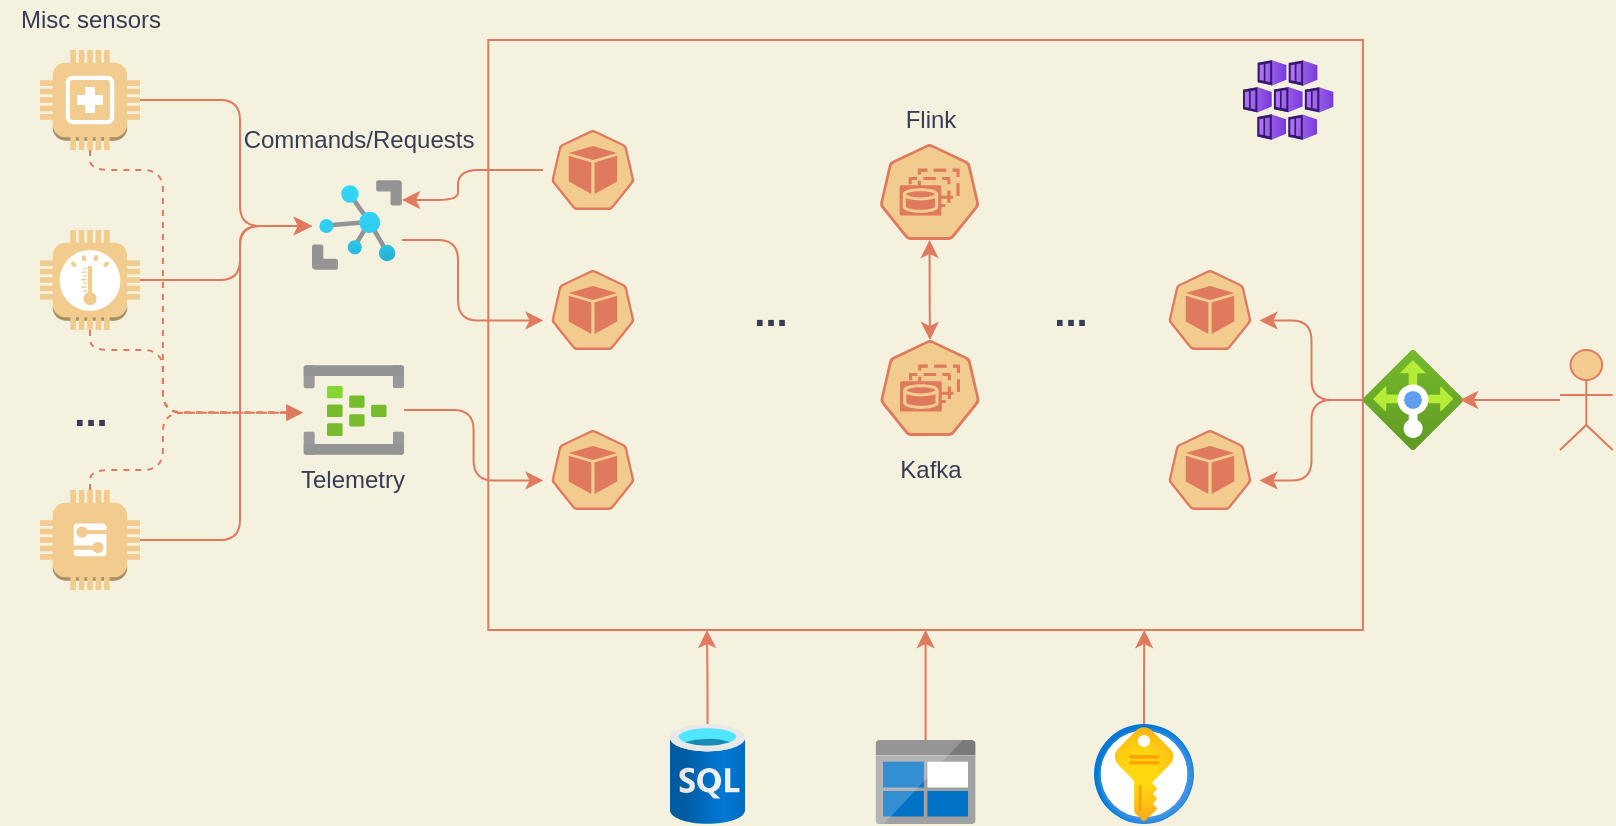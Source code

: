 <mxfile>
    <diagram id="GQHPalE3SESIs5M903p7" name="IoT-1">
        <mxGraphModel dx="1034" dy="614" grid="1" gridSize="10" guides="1" tooltips="1" connect="1" arrows="1" fold="1" page="1" pageScale="1" pageWidth="850" pageHeight="1100" background="#F4F1DE" math="0" shadow="0">
            <root>
                <mxCell id="0"/>
                <mxCell id="1" parent="0"/>
                <mxCell id="25" value="" style="group;fontColor=#393C56;" parent="1" vertex="1" connectable="0">
                    <mxGeometry x="274.14" y="120" width="437.33" height="295" as="geometry"/>
                </mxCell>
                <mxCell id="24" value="" style="whiteSpace=wrap;html=1;fillColor=none;strokeColor=#E07A5F;fontColor=#393C56;" parent="25" vertex="1">
                    <mxGeometry width="437.33" height="295" as="geometry"/>
                </mxCell>
                <mxCell id="23" value="" style="aspect=fixed;html=1;points=[];align=center;image;fontSize=12;image=img/lib/azure2/containers/Kubernetes_Services.svg;fillColor=#F2CC8F;strokeColor=#E07A5F;fontColor=#393C56;labelBackgroundColor=#F4F1DE;" parent="25" vertex="1">
                    <mxGeometry x="377.33" y="10" width="45.33" height="40" as="geometry"/>
                </mxCell>
                <mxCell id="26" value="" style="html=1;dashed=0;whitespace=wrap;points=[[0.005,0.63,0],[0.1,0.2,0],[0.9,0.2,0],[0.5,0,0],[0.995,0.63,0],[0.72,0.99,0],[0.5,1,0],[0.28,0.99,0]];shape=mxgraph.kubernetes.icon;prIcon=pod;fillColor=#F2CC8F;strokeColor=#E07A5F;fontColor=#393C56;" parent="25" vertex="1">
                    <mxGeometry x="27.33" y="45" width="50" height="40" as="geometry"/>
                </mxCell>
                <mxCell id="27" value="" style="html=1;dashed=0;whitespace=wrap;points=[[0.005,0.63,0],[0.1,0.2,0],[0.9,0.2,0],[0.5,0,0],[0.995,0.63,0],[0.72,0.99,0],[0.5,1,0],[0.28,0.99,0]];shape=mxgraph.kubernetes.icon;prIcon=pod;fillColor=#F2CC8F;strokeColor=#E07A5F;fontColor=#393C56;" parent="25" vertex="1">
                    <mxGeometry x="27.33" y="115" width="50" height="40" as="geometry"/>
                </mxCell>
                <mxCell id="28" value="" style="html=1;dashed=0;whitespace=wrap;points=[[0.005,0.63,0],[0.1,0.2,0],[0.9,0.2,0],[0.5,0,0],[0.995,0.63,0],[0.72,0.99,0],[0.5,1,0],[0.28,0.99,0]];shape=mxgraph.kubernetes.icon;prIcon=pod;fillColor=#F2CC8F;strokeColor=#E07A5F;fontColor=#393C56;" parent="25" vertex="1">
                    <mxGeometry x="27.33" y="195" width="50" height="40" as="geometry"/>
                </mxCell>
                <mxCell id="42" value="" style="html=1;dashed=0;whitespace=wrap;points=[[0.005,0.63,0],[0.1,0.2,0],[0.9,0.2,0],[0.5,0,0],[0.995,0.63,0],[0.72,0.99,0],[0.5,1,0],[0.28,0.99,0]];shape=mxgraph.kubernetes.icon;prIcon=pod;fillColor=#F2CC8F;strokeColor=#E07A5F;fontColor=#393C56;" parent="25" vertex="1">
                    <mxGeometry x="335.86" y="115" width="50" height="40" as="geometry"/>
                </mxCell>
                <mxCell id="45" value="" style="html=1;dashed=0;whitespace=wrap;points=[[0.005,0.63,0],[0.1,0.2,0],[0.9,0.2,0],[0.5,0,0],[0.995,0.63,0],[0.72,0.99,0],[0.5,1,0],[0.28,0.99,0]];shape=mxgraph.kubernetes.icon;prIcon=pod;fillColor=#F2CC8F;strokeColor=#E07A5F;fontColor=#393C56;" parent="25" vertex="1">
                    <mxGeometry x="335.86" y="195" width="50" height="40" as="geometry"/>
                </mxCell>
                <mxCell id="58" value="" style="group;fontColor=#393C56;" parent="25" vertex="1" connectable="0">
                    <mxGeometry x="195.86" y="150" width="50" height="75" as="geometry"/>
                </mxCell>
                <mxCell id="49" value="" style="html=1;dashed=0;whitespace=wrap;fillColor=#F2CC8F;strokeColor=#E07A5F;points=[[0.005,0.63,0],[0.1,0.2,0],[0.9,0.2,0],[0.5,0,0],[0.995,0.63,0],[0.72,0.99,0],[0.5,1,0],[0.28,0.99,0]];shape=mxgraph.kubernetes.icon;prIcon=sts;rounded=0;sketch=0;fontColor=#393C56;" parent="58" vertex="1">
                    <mxGeometry width="50" height="48" as="geometry"/>
                </mxCell>
                <mxCell id="53" value="Kafka" style="text;html=1;align=center;verticalAlign=middle;resizable=0;points=[];autosize=1;strokeColor=none;fontColor=#393C56;" parent="58" vertex="1">
                    <mxGeometry y="55" width="50" height="20" as="geometry"/>
                </mxCell>
                <mxCell id="57" value="" style="group;fontColor=#393C56;" parent="25" vertex="1" connectable="0">
                    <mxGeometry x="195.66" y="30" width="50" height="70" as="geometry"/>
                </mxCell>
                <mxCell id="55" value="" style="html=1;dashed=0;whitespace=wrap;fillColor=#F2CC8F;strokeColor=#E07A5F;points=[[0.005,0.63,0],[0.1,0.2,0],[0.9,0.2,0],[0.5,0,0],[0.995,0.63,0],[0.72,0.99,0],[0.5,1,0],[0.28,0.99,0]];shape=mxgraph.kubernetes.icon;prIcon=sts;rounded=0;sketch=0;fontColor=#393C56;" parent="57" vertex="1">
                    <mxGeometry y="22" width="50" height="48" as="geometry"/>
                </mxCell>
                <mxCell id="56" value="Flink" style="text;html=1;align=center;verticalAlign=middle;resizable=0;points=[];autosize=1;strokeColor=none;fontColor=#393C56;" parent="57" vertex="1">
                    <mxGeometry x="5" width="40" height="20" as="geometry"/>
                </mxCell>
                <mxCell id="59" style="edgeStyle=orthogonalEdgeStyle;curved=0;rounded=1;sketch=0;orthogonalLoop=1;jettySize=auto;html=1;entryX=0.5;entryY=0;entryDx=0;entryDy=0;entryPerimeter=0;fontColor=#393C56;strokeColor=#E07A5F;fillColor=#F2CC8F;startArrow=classic;startFill=1;labelBackgroundColor=#F4F1DE;" parent="25" source="55" target="49" edge="1">
                    <mxGeometry relative="1" as="geometry"/>
                </mxCell>
                <mxCell id="63" value="&lt;b&gt;&lt;font style=&quot;font-size: 20px&quot;&gt;...&lt;/font&gt;&lt;/b&gt;" style="text;html=1;align=center;verticalAlign=middle;resizable=0;points=[];autosize=1;strokeColor=none;fontColor=#393C56;" parent="25" vertex="1">
                    <mxGeometry x="275.86" y="125" width="30" height="20" as="geometry"/>
                </mxCell>
                <mxCell id="5" value="&lt;b&gt;&lt;font style=&quot;font-size: 20px&quot;&gt;...&lt;/font&gt;&lt;/b&gt;" style="text;html=1;align=center;verticalAlign=middle;resizable=0;points=[];autosize=1;strokeColor=none;fontColor=#393C56;" parent="1" vertex="1">
                    <mxGeometry x="60.0" y="295" width="30" height="20" as="geometry"/>
                </mxCell>
                <mxCell id="21" style="edgeStyle=orthogonalEdgeStyle;orthogonalLoop=1;jettySize=auto;html=1;entryX=-0.018;entryY=0.525;entryDx=0;entryDy=0;entryPerimeter=0;dashed=1;endArrow=none;endFill=0;strokeColor=#E07A5F;fontColor=#393C56;labelBackgroundColor=#F4F1DE;" parent="1" source="7" target="12" edge="1">
                    <mxGeometry relative="1" as="geometry">
                        <Array as="points">
                            <mxPoint x="75.47" y="275"/>
                            <mxPoint x="111.47" y="275"/>
                            <mxPoint x="111.47" y="307"/>
                        </Array>
                    </mxGeometry>
                </mxCell>
                <mxCell id="69" style="edgeStyle=orthogonalEdgeStyle;curved=0;rounded=1;sketch=0;orthogonalLoop=1;jettySize=auto;html=1;fontColor=#393C56;startArrow=none;startFill=0;strokeColor=#E07A5F;fillColor=#F2CC8F;labelBackgroundColor=#F4F1DE;" parent="1" source="7" target="10" edge="1">
                    <mxGeometry relative="1" as="geometry">
                        <Array as="points">
                            <mxPoint x="150" y="240"/>
                            <mxPoint x="150" y="213"/>
                        </Array>
                    </mxGeometry>
                </mxCell>
                <mxCell id="7" value="" style="outlineConnect=0;dashed=0;verticalLabelPosition=bottom;verticalAlign=top;align=center;html=1;shape=mxgraph.aws3.thermostat;fillColor=#F2CC8F;strokeColor=#E07A5F;fontColor=#393C56;" parent="1" vertex="1">
                    <mxGeometry x="50.0" y="215" width="50" height="50" as="geometry"/>
                </mxCell>
                <mxCell id="20" style="edgeStyle=orthogonalEdgeStyle;orthogonalLoop=1;jettySize=auto;html=1;entryX=-0.005;entryY=0.531;entryDx=0;entryDy=0;entryPerimeter=0;endArrow=none;endFill=0;dashed=1;strokeColor=#E07A5F;fontColor=#393C56;labelBackgroundColor=#F4F1DE;" parent="1" source="8" target="12" edge="1">
                    <mxGeometry relative="1" as="geometry">
                        <Array as="points">
                            <mxPoint x="75.47" y="185"/>
                            <mxPoint x="111.47" y="185"/>
                            <mxPoint x="111.47" y="307"/>
                        </Array>
                    </mxGeometry>
                </mxCell>
                <mxCell id="68" style="edgeStyle=orthogonalEdgeStyle;curved=0;rounded=1;sketch=0;orthogonalLoop=1;jettySize=auto;html=1;fontColor=#393C56;startArrow=none;startFill=0;strokeColor=#E07A5F;fillColor=#F2CC8F;labelBackgroundColor=#F4F1DE;" parent="1" source="8" target="10" edge="1">
                    <mxGeometry relative="1" as="geometry">
                        <Array as="points">
                            <mxPoint x="150" y="150"/>
                            <mxPoint x="150" y="213"/>
                        </Array>
                    </mxGeometry>
                </mxCell>
                <mxCell id="8" value="" style="outlineConnect=0;dashed=0;verticalLabelPosition=bottom;verticalAlign=top;align=center;html=1;shape=mxgraph.aws3.medical_emergency;fillColor=#F2CC8F;strokeColor=#E07A5F;fontColor=#393C56;" parent="1" vertex="1">
                    <mxGeometry x="50" y="125" width="50" height="50" as="geometry"/>
                </mxCell>
                <mxCell id="22" style="edgeStyle=orthogonalEdgeStyle;orthogonalLoop=1;jettySize=auto;html=1;entryX=-0.001;entryY=0.53;entryDx=0;entryDy=0;entryPerimeter=0;dashed=1;endArrow=block;endFill=1;strokeColor=#E07A5F;fontColor=#393C56;labelBackgroundColor=#F4F1DE;" parent="1" source="9" target="12" edge="1">
                    <mxGeometry relative="1" as="geometry">
                        <Array as="points">
                            <mxPoint x="75.47" y="335"/>
                            <mxPoint x="111.47" y="335"/>
                            <mxPoint x="111.47" y="307"/>
                        </Array>
                    </mxGeometry>
                </mxCell>
                <mxCell id="70" style="edgeStyle=orthogonalEdgeStyle;curved=0;rounded=1;sketch=0;orthogonalLoop=1;jettySize=auto;html=1;fontColor=#393C56;startArrow=none;startFill=0;strokeColor=#E07A5F;fillColor=#F2CC8F;labelBackgroundColor=#F4F1DE;" parent="1" source="9" target="10" edge="1">
                    <mxGeometry relative="1" as="geometry">
                        <Array as="points">
                            <mxPoint x="150" y="370"/>
                            <mxPoint x="150" y="213"/>
                        </Array>
                    </mxGeometry>
                </mxCell>
                <mxCell id="9" value="" style="outlineConnect=0;dashed=0;verticalLabelPosition=bottom;verticalAlign=top;align=center;html=1;shape=mxgraph.aws3.generic;fillColor=#F2CC8F;strokeColor=#E07A5F;fontColor=#393C56;" parent="1" vertex="1">
                    <mxGeometry x="50.0" y="345" width="50" height="50" as="geometry"/>
                </mxCell>
                <mxCell id="65" style="edgeStyle=orthogonalEdgeStyle;curved=0;rounded=1;sketch=0;orthogonalLoop=1;jettySize=auto;html=1;entryX=0.005;entryY=0.63;entryDx=0;entryDy=0;entryPerimeter=0;fontColor=#393C56;startArrow=none;startFill=0;strokeColor=#E07A5F;fillColor=#F2CC8F;labelBackgroundColor=#F4F1DE;" parent="1" source="10" target="27" edge="1">
                    <mxGeometry relative="1" as="geometry">
                        <Array as="points">
                            <mxPoint x="259" y="220"/>
                            <mxPoint x="259" y="260"/>
                        </Array>
                    </mxGeometry>
                </mxCell>
                <mxCell id="10" value="" style="aspect=fixed;html=1;points=[];align=center;image;fontSize=12;image=img/lib/azure2/iot/IoT_Hub.svg;fillColor=#F2CC8F;strokeColor=#E07A5F;fontColor=#393C56;labelBackgroundColor=#F4F1DE;" parent="1" vertex="1">
                    <mxGeometry x="186" y="190" width="45" height="45" as="geometry"/>
                </mxCell>
                <mxCell id="64" style="edgeStyle=orthogonalEdgeStyle;curved=0;rounded=1;sketch=0;orthogonalLoop=1;jettySize=auto;html=1;entryX=0.005;entryY=0.63;entryDx=0;entryDy=0;entryPerimeter=0;fontColor=#393C56;startArrow=none;startFill=0;strokeColor=#E07A5F;fillColor=#F2CC8F;labelBackgroundColor=#F4F1DE;" parent="1" source="12" target="28" edge="1">
                    <mxGeometry relative="1" as="geometry"/>
                </mxCell>
                <mxCell id="12" value="" style="aspect=fixed;html=1;points=[];align=center;image;fontSize=12;image=img/lib/azure2/iot/Event_Hubs.svg;fillColor=#F2CC8F;strokeColor=#E07A5F;fontColor=#393C56;labelBackgroundColor=#F4F1DE;" parent="1" vertex="1">
                    <mxGeometry x="181.75" y="282.5" width="50.25" height="45" as="geometry"/>
                </mxCell>
                <mxCell id="39" style="edgeStyle=orthogonalEdgeStyle;curved=0;rounded=1;sketch=0;orthogonalLoop=1;jettySize=auto;html=1;entryX=0.25;entryY=1;entryDx=0;entryDy=0;fontColor=#393C56;strokeColor=#E07A5F;fillColor=#F2CC8F;labelBackgroundColor=#F4F1DE;" parent="1" source="32" target="24" edge="1">
                    <mxGeometry relative="1" as="geometry"/>
                </mxCell>
                <mxCell id="32" value="" style="aspect=fixed;html=1;points=[];align=center;image;fontSize=12;image=img/lib/azure2/databases/SQL_Database.svg;rounded=0;sketch=0;fontColor=#393C56;strokeColor=#E07A5F;fillColor=#F2CC8F;labelBackgroundColor=#F4F1DE;" parent="1" vertex="1">
                    <mxGeometry x="365" y="462" width="37.5" height="50" as="geometry"/>
                </mxCell>
                <mxCell id="38" style="edgeStyle=orthogonalEdgeStyle;curved=0;rounded=1;sketch=0;orthogonalLoop=1;jettySize=auto;html=1;entryX=0.5;entryY=1;entryDx=0;entryDy=0;fontColor=#393C56;strokeColor=#E07A5F;fillColor=#F2CC8F;labelBackgroundColor=#F4F1DE;" parent="1" source="33" target="24" edge="1">
                    <mxGeometry relative="1" as="geometry"/>
                </mxCell>
                <mxCell id="33" value="" style="aspect=fixed;html=1;points=[];align=center;image;fontSize=12;image=img/lib/mscae/BlobBlock.svg;rounded=0;sketch=0;fontColor=#393C56;strokeColor=#E07A5F;fillColor=#F2CC8F;labelBackgroundColor=#F4F1DE;" parent="1" vertex="1">
                    <mxGeometry x="467.81" y="470" width="50" height="42" as="geometry"/>
                </mxCell>
                <mxCell id="40" style="edgeStyle=orthogonalEdgeStyle;curved=0;rounded=1;sketch=0;orthogonalLoop=1;jettySize=auto;html=1;entryX=0.75;entryY=1;entryDx=0;entryDy=0;fontColor=#393C56;strokeColor=#E07A5F;fillColor=#F2CC8F;labelBackgroundColor=#F4F1DE;" parent="1" source="34" target="24" edge="1">
                    <mxGeometry relative="1" as="geometry"/>
                </mxCell>
                <mxCell id="34" value="" style="aspect=fixed;html=1;points=[];align=center;image;fontSize=12;image=img/lib/azure2/security/Key_Vaults.svg;rounded=0;sketch=0;fontColor=#393C56;strokeColor=#E07A5F;fillColor=#F2CC8F;labelBackgroundColor=#F4F1DE;" parent="1" vertex="1">
                    <mxGeometry x="577" y="462" width="50" height="50" as="geometry"/>
                </mxCell>
                <mxCell id="44" style="edgeStyle=orthogonalEdgeStyle;curved=0;rounded=1;sketch=0;orthogonalLoop=1;jettySize=auto;html=1;entryX=0.995;entryY=0.63;entryDx=0;entryDy=0;entryPerimeter=0;fontColor=#393C56;strokeColor=#E07A5F;fillColor=#F2CC8F;labelBackgroundColor=#F4F1DE;" parent="1" source="41" target="42" edge="1">
                    <mxGeometry relative="1" as="geometry"/>
                </mxCell>
                <mxCell id="46" style="edgeStyle=orthogonalEdgeStyle;curved=0;rounded=1;sketch=0;orthogonalLoop=1;jettySize=auto;html=1;entryX=0.995;entryY=0.63;entryDx=0;entryDy=0;entryPerimeter=0;fontColor=#393C56;strokeColor=#E07A5F;fillColor=#F2CC8F;labelBackgroundColor=#F4F1DE;" parent="1" source="41" target="45" edge="1">
                    <mxGeometry relative="1" as="geometry"/>
                </mxCell>
                <mxCell id="41" value="" style="aspect=fixed;html=1;points=[];align=center;image;fontSize=12;image=img/lib/azure2/networking/Load_Balancers.svg;rounded=0;sketch=0;fontColor=#393C56;strokeColor=#E07A5F;fillColor=#F2CC8F;labelBackgroundColor=#F4F1DE;" parent="1" vertex="1">
                    <mxGeometry x="711.47" y="275" width="50" height="50" as="geometry"/>
                </mxCell>
                <mxCell id="48" style="edgeStyle=orthogonalEdgeStyle;curved=0;rounded=1;sketch=0;orthogonalLoop=1;jettySize=auto;html=1;entryX=0.971;entryY=0.5;entryDx=0;entryDy=0;entryPerimeter=0;fontColor=#393C56;strokeColor=#E07A5F;fillColor=#F2CC8F;labelBackgroundColor=#F4F1DE;" parent="1" source="47" target="41" edge="1">
                    <mxGeometry relative="1" as="geometry"/>
                </mxCell>
                <mxCell id="47" value="" style="html=1;outlineConnect=0;whiteSpace=wrap;fillColor=#F2CC8F;verticalLabelPosition=bottom;verticalAlign=top;align=center;shape=mxgraph.archimate3.actor;rounded=0;sketch=0;fontColor=#393C56;strokeColor=#E07A5F;" parent="1" vertex="1">
                    <mxGeometry x="810" y="275" width="26.32" height="50" as="geometry"/>
                </mxCell>
                <mxCell id="62" value="&lt;b&gt;&lt;font style=&quot;font-size: 20px&quot;&gt;...&lt;/font&gt;&lt;/b&gt;" style="text;html=1;align=center;verticalAlign=middle;resizable=0;points=[];autosize=1;strokeColor=none;fontColor=#393C56;" parent="1" vertex="1">
                    <mxGeometry x="400" y="245" width="30" height="20" as="geometry"/>
                </mxCell>
                <mxCell id="67" style="edgeStyle=orthogonalEdgeStyle;curved=0;rounded=1;sketch=0;orthogonalLoop=1;jettySize=auto;html=1;fontColor=#393C56;startArrow=none;startFill=0;strokeColor=#E07A5F;fillColor=#F2CC8F;labelBackgroundColor=#F4F1DE;" parent="1" source="26" target="10" edge="1">
                    <mxGeometry relative="1" as="geometry">
                        <Array as="points">
                            <mxPoint x="259" y="185"/>
                            <mxPoint x="259" y="200"/>
                        </Array>
                    </mxGeometry>
                </mxCell>
                <mxCell id="71" value="Misc sensors" style="text;html=1;align=center;verticalAlign=middle;resizable=0;points=[];autosize=1;strokeColor=none;fontColor=#393C56;" parent="1" vertex="1">
                    <mxGeometry x="30" y="100" width="90" height="20" as="geometry"/>
                </mxCell>
                <mxCell id="72" value="Telemetry" style="text;html=1;align=center;verticalAlign=middle;resizable=0;points=[];autosize=1;strokeColor=none;fontColor=#393C56;" parent="1" vertex="1">
                    <mxGeometry x="171" y="330" width="70" height="20" as="geometry"/>
                </mxCell>
                <mxCell id="73" value="Commands/Requests" style="text;html=1;align=center;verticalAlign=middle;resizable=0;points=[];autosize=1;strokeColor=none;fontColor=#393C56;" parent="1" vertex="1">
                    <mxGeometry x="144.14" y="160" width="130" height="20" as="geometry"/>
                </mxCell>
            </root>
        </mxGraphModel>
    </diagram>
    <diagram name="IoT-2" id="w1kGZAPl0N1iKJ0nVU6j">
        <mxGraphModel dx="1216" dy="722" grid="1" gridSize="10" guides="1" tooltips="1" connect="1" arrows="1" fold="1" page="1" pageScale="1" pageWidth="850" pageHeight="1100" background="#F4F1DE" math="0" shadow="0">
            <root>
                <mxCell id="UiEgG9UwXPYhdM-HHXMp-0"/>
                <mxCell id="UiEgG9UwXPYhdM-HHXMp-1" parent="UiEgG9UwXPYhdM-HHXMp-0"/>
                <mxCell id="UiEgG9UwXPYhdM-HHXMp-18" value="&lt;b&gt;&lt;font style=&quot;font-size: 20px&quot;&gt;...&lt;/font&gt;&lt;/b&gt;" style="text;html=1;align=center;verticalAlign=middle;resizable=0;points=[];autosize=1;strokeColor=none;fontColor=#393C56;" vertex="1" parent="UiEgG9UwXPYhdM-HHXMp-1">
                    <mxGeometry x="60.0" y="295" width="30" height="20" as="geometry"/>
                </mxCell>
                <mxCell id="UiEgG9UwXPYhdM-HHXMp-57" style="edgeStyle=orthogonalEdgeStyle;rounded=1;sketch=0;orthogonalLoop=1;jettySize=auto;html=1;fontColor=#393C56;strokeColor=#E07A5F;fillColor=#F2CC8F;labelBackgroundColor=#F4F1DE;" edge="1" parent="UiEgG9UwXPYhdM-HHXMp-1" source="UiEgG9UwXPYhdM-HHXMp-27" target="UiEgG9UwXPYhdM-HHXMp-40">
                    <mxGeometry relative="1" as="geometry">
                        <Array as="points">
                            <mxPoint x="160" y="370"/>
                            <mxPoint x="160" y="245"/>
                        </Array>
                    </mxGeometry>
                </mxCell>
                <mxCell id="UiEgG9UwXPYhdM-HHXMp-96" style="edgeStyle=orthogonalEdgeStyle;rounded=1;sketch=0;orthogonalLoop=1;jettySize=auto;html=1;dashed=1;fontColor=#393C56;strokeColor=#E07A5F;fillColor=#F2CC8F;" edge="1" parent="UiEgG9UwXPYhdM-HHXMp-1" source="UiEgG9UwXPYhdM-HHXMp-27" target="UiEgG9UwXPYhdM-HHXMp-75">
                    <mxGeometry relative="1" as="geometry">
                        <Array as="points">
                            <mxPoint x="20" y="370"/>
                            <mxPoint x="20" y="595"/>
                        </Array>
                    </mxGeometry>
                </mxCell>
                <mxCell id="UiEgG9UwXPYhdM-HHXMp-27" value="" style="outlineConnect=0;dashed=0;verticalLabelPosition=bottom;verticalAlign=top;align=center;html=1;shape=mxgraph.aws3.generic;fillColor=#F2CC8F;strokeColor=#E07A5F;fontColor=#393C56;" vertex="1" parent="UiEgG9UwXPYhdM-HHXMp-1">
                    <mxGeometry x="50.0" y="345" width="50" height="50" as="geometry"/>
                </mxCell>
                <mxCell id="UiEgG9UwXPYhdM-HHXMp-58" style="edgeStyle=orthogonalEdgeStyle;rounded=1;sketch=0;orthogonalLoop=1;jettySize=auto;html=1;entryX=0.005;entryY=0.63;entryDx=0;entryDy=0;entryPerimeter=0;fontColor=#393C56;strokeColor=#E07A5F;fillColor=#F2CC8F;labelBackgroundColor=#F4F1DE;" edge="1" parent="UiEgG9UwXPYhdM-HHXMp-1" source="UiEgG9UwXPYhdM-HHXMp-40" target="UiEgG9UwXPYhdM-HHXMp-5">
                    <mxGeometry relative="1" as="geometry"/>
                </mxCell>
                <mxCell id="UiEgG9UwXPYhdM-HHXMp-59" style="edgeStyle=orthogonalEdgeStyle;rounded=1;sketch=0;orthogonalLoop=1;jettySize=auto;html=1;entryX=0.005;entryY=0.63;entryDx=0;entryDy=0;entryPerimeter=0;fontColor=#393C56;strokeColor=#E07A5F;fillColor=#F2CC8F;labelBackgroundColor=#F4F1DE;" edge="1" parent="UiEgG9UwXPYhdM-HHXMp-1" source="UiEgG9UwXPYhdM-HHXMp-40" target="UiEgG9UwXPYhdM-HHXMp-6">
                    <mxGeometry relative="1" as="geometry"/>
                </mxCell>
                <mxCell id="UiEgG9UwXPYhdM-HHXMp-60" style="edgeStyle=orthogonalEdgeStyle;rounded=1;sketch=0;orthogonalLoop=1;jettySize=auto;html=1;entryX=0.005;entryY=0.63;entryDx=0;entryDy=0;entryPerimeter=0;fontColor=#393C56;strokeColor=#E07A5F;fillColor=#F2CC8F;labelBackgroundColor=#F4F1DE;" edge="1" parent="UiEgG9UwXPYhdM-HHXMp-1" source="UiEgG9UwXPYhdM-HHXMp-40" target="UiEgG9UwXPYhdM-HHXMp-7">
                    <mxGeometry relative="1" as="geometry"/>
                </mxCell>
                <mxCell id="UiEgG9UwXPYhdM-HHXMp-40" value="" style="aspect=fixed;html=1;points=[];align=center;image;fontSize=12;image=img/lib/azure2/networking/Load_Balancers.svg;rounded=0;sketch=0;fontColor=#393C56;strokeColor=#E07A5F;fillColor=#F2CC8F;labelBackgroundColor=#F4F1DE;" vertex="1" parent="UiEgG9UwXPYhdM-HHXMp-1">
                    <mxGeometry x="190.0" y="220" width="50" height="50" as="geometry"/>
                </mxCell>
                <mxCell id="UiEgG9UwXPYhdM-HHXMp-45" value="Factory sensors" style="text;html=1;align=center;verticalAlign=middle;resizable=0;points=[];autosize=1;strokeColor=none;fontColor=#393C56;" vertex="1" parent="UiEgG9UwXPYhdM-HHXMp-1">
                    <mxGeometry x="25" y="100" width="100" height="20" as="geometry"/>
                </mxCell>
                <mxCell id="UiEgG9UwXPYhdM-HHXMp-56" style="edgeStyle=orthogonalEdgeStyle;rounded=1;sketch=0;orthogonalLoop=1;jettySize=auto;html=1;fontColor=#393C56;strokeColor=#E07A5F;fillColor=#F2CC8F;labelBackgroundColor=#F4F1DE;" edge="1" parent="UiEgG9UwXPYhdM-HHXMp-1" source="UiEgG9UwXPYhdM-HHXMp-48" target="UiEgG9UwXPYhdM-HHXMp-40">
                    <mxGeometry relative="1" as="geometry"/>
                </mxCell>
                <mxCell id="UiEgG9UwXPYhdM-HHXMp-95" style="edgeStyle=orthogonalEdgeStyle;rounded=1;sketch=0;orthogonalLoop=1;jettySize=auto;html=1;dashed=1;fontColor=#393C56;strokeColor=#E07A5F;fillColor=#F2CC8F;" edge="1" parent="UiEgG9UwXPYhdM-HHXMp-1" source="UiEgG9UwXPYhdM-HHXMp-48" target="UiEgG9UwXPYhdM-HHXMp-75">
                    <mxGeometry relative="1" as="geometry">
                        <Array as="points">
                            <mxPoint x="20" y="245"/>
                            <mxPoint x="20" y="595"/>
                        </Array>
                    </mxGeometry>
                </mxCell>
                <mxCell id="UiEgG9UwXPYhdM-HHXMp-48" value="" style="outlineConnect=0;dashed=0;verticalLabelPosition=bottom;verticalAlign=top;align=center;html=1;shape=mxgraph.aws3.generic;fillColor=#F2CC8F;strokeColor=#E07A5F;fontColor=#393C56;" vertex="1" parent="UiEgG9UwXPYhdM-HHXMp-1">
                    <mxGeometry x="50.0" y="220" width="50" height="50" as="geometry"/>
                </mxCell>
                <mxCell id="UiEgG9UwXPYhdM-HHXMp-65" style="edgeStyle=orthogonalEdgeStyle;rounded=1;sketch=0;orthogonalLoop=1;jettySize=auto;html=1;fontColor=#393C56;strokeColor=#E07A5F;fillColor=#F2CC8F;labelBackgroundColor=#F4F1DE;" edge="1" parent="UiEgG9UwXPYhdM-HHXMp-1" source="UiEgG9UwXPYhdM-HHXMp-49">
                    <mxGeometry relative="1" as="geometry">
                        <mxPoint x="189" y="245" as="targetPoint"/>
                        <Array as="points">
                            <mxPoint x="160" y="165"/>
                            <mxPoint x="160" y="245"/>
                        </Array>
                    </mxGeometry>
                </mxCell>
                <mxCell id="UiEgG9UwXPYhdM-HHXMp-94" style="edgeStyle=orthogonalEdgeStyle;rounded=1;sketch=0;orthogonalLoop=1;jettySize=auto;html=1;fontColor=#393C56;strokeColor=#E07A5F;fillColor=#F2CC8F;dashed=1;" edge="1" parent="UiEgG9UwXPYhdM-HHXMp-1" source="UiEgG9UwXPYhdM-HHXMp-49" target="UiEgG9UwXPYhdM-HHXMp-75">
                    <mxGeometry relative="1" as="geometry">
                        <Array as="points">
                            <mxPoint x="20" y="165"/>
                            <mxPoint x="20" y="595"/>
                        </Array>
                    </mxGeometry>
                </mxCell>
                <mxCell id="UiEgG9UwXPYhdM-HHXMp-49" value="" style="outlineConnect=0;dashed=0;verticalLabelPosition=bottom;verticalAlign=top;align=center;html=1;shape=mxgraph.aws3.generic;fillColor=#F2CC8F;strokeColor=#E07A5F;fontColor=#393C56;" vertex="1" parent="UiEgG9UwXPYhdM-HHXMp-1">
                    <mxGeometry x="50.0" y="140" width="50" height="50" as="geometry"/>
                </mxCell>
                <mxCell id="UiEgG9UwXPYhdM-HHXMp-62" value="" style="rounded=1;whiteSpace=wrap;html=1;sketch=0;fontColor=#393C56;strokeColor=#E07A5F;fillColor=none;dashed=1;" vertex="1" parent="UiEgG9UwXPYhdM-HHXMp-1">
                    <mxGeometry x="250" y="150" width="150" height="190" as="geometry"/>
                </mxCell>
                <mxCell id="UiEgG9UwXPYhdM-HHXMp-63" value="NS" style="html=1;dashed=0;whitespace=wrap;fillColor=#F2CC8F;strokeColor=#E07A5F;points=[[0.005,0.63,0],[0.1,0.2,0],[0.9,0.2,0],[0.5,0,0],[0.995,0.63,0],[0.72,0.99,0],[0.5,1,0],[0.28,0.99,0]];shape=mxgraph.kubernetes.icon;prIcon=ns;rounded=0;sketch=0;fontColor=#393C56;" vertex="1" parent="UiEgG9UwXPYhdM-HHXMp-1">
                    <mxGeometry x="360" y="150" width="31.25" height="30" as="geometry"/>
                </mxCell>
                <mxCell id="UiEgG9UwXPYhdM-HHXMp-3" value="" style="whiteSpace=wrap;html=1;fillColor=none;strokeColor=#E07A5F;fontColor=#393C56;" vertex="1" parent="UiEgG9UwXPYhdM-HHXMp-1">
                    <mxGeometry x="240" y="120" width="240" height="230" as="geometry"/>
                </mxCell>
                <mxCell id="UiEgG9UwXPYhdM-HHXMp-66" style="edgeStyle=orthogonalEdgeStyle;rounded=1;sketch=0;orthogonalLoop=1;jettySize=auto;html=1;exitX=0.5;exitY=1;exitDx=0;exitDy=0;fontColor=#393C56;strokeColor=#E07A5F;fillColor=#F2CC8F;labelBackgroundColor=#F4F1DE;" edge="1" parent="UiEgG9UwXPYhdM-HHXMp-1" source="UiEgG9UwXPYhdM-HHXMp-3" target="UiEgG9UwXPYhdM-HHXMp-3">
                    <mxGeometry relative="1" as="geometry"/>
                </mxCell>
                <mxCell id="UiEgG9UwXPYhdM-HHXMp-4" value="" style="aspect=fixed;html=1;points=[];align=center;image;fontSize=12;image=img/lib/azure2/containers/Kubernetes_Services.svg;fillColor=#F2CC8F;strokeColor=#E07A5F;fontColor=#393C56;labelBackgroundColor=#F4F1DE;" vertex="1" parent="UiEgG9UwXPYhdM-HHXMp-1">
                    <mxGeometry x="425" y="125" width="45.33" height="40" as="geometry"/>
                </mxCell>
                <mxCell id="UiEgG9UwXPYhdM-HHXMp-5" value="" style="html=1;dashed=0;whitespace=wrap;points=[[0.005,0.63,0],[0.1,0.2,0],[0.9,0.2,0],[0.5,0,0],[0.995,0.63,0],[0.72,0.99,0],[0.5,1,0],[0.28,0.99,0]];shape=mxgraph.kubernetes.icon;prIcon=pod;fillColor=#F2CC8F;strokeColor=#E07A5F;fontColor=#393C56;" vertex="1" parent="UiEgG9UwXPYhdM-HHXMp-1">
                    <mxGeometry x="280.0" y="165" width="50" height="40" as="geometry"/>
                </mxCell>
                <mxCell id="UiEgG9UwXPYhdM-HHXMp-67" style="edgeStyle=orthogonalEdgeStyle;rounded=1;sketch=0;orthogonalLoop=1;jettySize=auto;html=1;entryX=-0.11;entryY=0.44;entryDx=0;entryDy=0;entryPerimeter=0;fontColor=#393C56;strokeColor=#E07A5F;fillColor=#F2CC8F;labelBackgroundColor=#F4F1DE;" edge="1" parent="UiEgG9UwXPYhdM-HHXMp-1" source="UiEgG9UwXPYhdM-HHXMp-6" target="UiEgG9UwXPYhdM-HHXMp-64">
                    <mxGeometry relative="1" as="geometry">
                        <Array as="points">
                            <mxPoint x="380" y="241"/>
                            <mxPoint x="380" y="241"/>
                        </Array>
                    </mxGeometry>
                </mxCell>
                <mxCell id="UiEgG9UwXPYhdM-HHXMp-6" value="" style="html=1;dashed=0;whitespace=wrap;points=[[0.005,0.63,0],[0.1,0.2,0],[0.9,0.2,0],[0.5,0,0],[0.995,0.63,0],[0.72,0.99,0],[0.5,1,0],[0.28,0.99,0]];shape=mxgraph.kubernetes.icon;prIcon=pod;fillColor=#F2CC8F;strokeColor=#E07A5F;fontColor=#393C56;" vertex="1" parent="UiEgG9UwXPYhdM-HHXMp-1">
                    <mxGeometry x="280.0" y="220" width="50" height="40" as="geometry"/>
                </mxCell>
                <mxCell id="UiEgG9UwXPYhdM-HHXMp-7" value="" style="html=1;dashed=0;whitespace=wrap;points=[[0.005,0.63,0],[0.1,0.2,0],[0.9,0.2,0],[0.5,0,0],[0.995,0.63,0],[0.72,0.99,0],[0.5,1,0],[0.28,0.99,0]];shape=mxgraph.kubernetes.icon;prIcon=pod;fillColor=#F2CC8F;strokeColor=#E07A5F;fontColor=#393C56;" vertex="1" parent="UiEgG9UwXPYhdM-HHXMp-1">
                    <mxGeometry x="280.0" y="280" width="50" height="40" as="geometry"/>
                </mxCell>
                <mxCell id="UiEgG9UwXPYhdM-HHXMp-71" style="edgeStyle=orthogonalEdgeStyle;rounded=1;sketch=0;orthogonalLoop=1;jettySize=auto;html=1;entryX=-0.004;entryY=0.538;entryDx=0;entryDy=0;entryPerimeter=0;fontColor=#393C56;strokeColor=#E07A5F;fillColor=#F2CC8F;labelBackgroundColor=#F4F1DE;" edge="1" parent="UiEgG9UwXPYhdM-HHXMp-1" source="UiEgG9UwXPYhdM-HHXMp-64" target="UiEgG9UwXPYhdM-HHXMp-69">
                    <mxGeometry relative="1" as="geometry">
                        <Array as="points">
                            <mxPoint x="600" y="240"/>
                            <mxPoint x="600" y="201"/>
                        </Array>
                    </mxGeometry>
                </mxCell>
                <mxCell id="UiEgG9UwXPYhdM-HHXMp-72" style="edgeStyle=orthogonalEdgeStyle;rounded=1;sketch=0;orthogonalLoop=1;jettySize=auto;html=1;entryX=0.029;entryY=0.679;entryDx=0;entryDy=0;entryPerimeter=0;fontColor=#393C56;strokeColor=#E07A5F;fillColor=#F2CC8F;labelBackgroundColor=#F4F1DE;" edge="1" parent="UiEgG9UwXPYhdM-HHXMp-1" source="UiEgG9UwXPYhdM-HHXMp-64" target="UiEgG9UwXPYhdM-HHXMp-70">
                    <mxGeometry relative="1" as="geometry">
                        <Array as="points">
                            <mxPoint x="600" y="240"/>
                            <mxPoint x="600" y="280"/>
                        </Array>
                    </mxGeometry>
                </mxCell>
                <mxCell id="UiEgG9UwXPYhdM-HHXMp-64" value="" style="aspect=fixed;html=1;points=[];align=center;image;fontSize=12;image=img/lib/mscae/Functions.svg;rounded=0;sketch=0;fontColor=#393C56;strokeColor=#E07A5F;fillColor=#F2CC8F;labelBackgroundColor=#F4F1DE;" vertex="1" parent="UiEgG9UwXPYhdM-HHXMp-1">
                    <mxGeometry x="520" y="219" width="54.35" height="50" as="geometry"/>
                </mxCell>
                <mxCell id="UiEgG9UwXPYhdM-HHXMp-68" value="Monitoring" style="text;html=1;align=center;verticalAlign=middle;resizable=0;points=[];autosize=1;strokeColor=none;fontColor=#393C56;" vertex="1" parent="UiEgG9UwXPYhdM-HHXMp-1">
                    <mxGeometry x="512.17" y="180" width="70" height="20" as="geometry"/>
                </mxCell>
                <mxCell id="UiEgG9UwXPYhdM-HHXMp-69" value="" style="aspect=fixed;html=1;points=[];align=center;image;fontSize=12;image=img/lib/azure2/management_governance/Monitor.svg;rounded=0;sketch=0;fontColor=#393C56;strokeColor=#E07A5F;fillColor=#F2CC8F;labelBackgroundColor=#F4F1DE;" vertex="1" parent="UiEgG9UwXPYhdM-HHXMp-1">
                    <mxGeometry x="636" y="178" width="42" height="42" as="geometry"/>
                </mxCell>
                <mxCell id="UiEgG9UwXPYhdM-HHXMp-70" value="" style="aspect=fixed;html=1;points=[];align=center;image;fontSize=12;image=img/lib/azure2/management_governance/Log_Analytics_Workspaces.svg;rounded=0;sketch=0;fontColor=#393C56;strokeColor=#E07A5F;fillColor=#F2CC8F;labelBackgroundColor=#F4F1DE;" vertex="1" parent="UiEgG9UwXPYhdM-HHXMp-1">
                    <mxGeometry x="638" y="253" width="40" height="40" as="geometry"/>
                </mxCell>
                <mxCell id="UiEgG9UwXPYhdM-HHXMp-73" value="Commercial &lt;br&gt;IoT platform" style="text;html=1;align=center;verticalAlign=middle;resizable=0;points=[];autosize=1;strokeColor=none;fontColor=#393C56;" vertex="1" parent="UiEgG9UwXPYhdM-HHXMp-1">
                    <mxGeometry x="320" y="260" width="80" height="30" as="geometry"/>
                </mxCell>
                <mxCell id="UiEgG9UwXPYhdM-HHXMp-97" style="edgeStyle=orthogonalEdgeStyle;rounded=1;sketch=0;orthogonalLoop=1;jettySize=auto;html=1;entryX=0.5;entryY=0.1;entryDx=0;entryDy=0;entryPerimeter=0;fontColor=#393C56;strokeColor=#E07A5F;fillColor=#F2CC8F;" edge="1" parent="UiEgG9UwXPYhdM-HHXMp-1" source="UiEgG9UwXPYhdM-HHXMp-74" target="UiEgG9UwXPYhdM-HHXMp-75">
                    <mxGeometry relative="1" as="geometry"/>
                </mxCell>
                <mxCell id="UiEgG9UwXPYhdM-HHXMp-74" value="" style="aspect=fixed;html=1;points=[];align=center;image;fontSize=12;image=img/lib/azure2/iot/Device_Provisioning_Services.svg;rounded=0;sketch=0;fontColor=#393C56;strokeColor=#E07A5F;fillColor=#F2CC8F;labelBackgroundColor=#F4F1DE;" vertex="1" parent="UiEgG9UwXPYhdM-HHXMp-1">
                    <mxGeometry x="190.0" y="450" width="48.48" height="50" as="geometry"/>
                </mxCell>
                <mxCell id="UiEgG9UwXPYhdM-HHXMp-84" style="edgeStyle=orthogonalEdgeStyle;rounded=0;sketch=0;orthogonalLoop=1;jettySize=auto;html=1;entryX=-0.067;entryY=0.5;entryDx=0;entryDy=0;entryPerimeter=0;fontColor=#393C56;endArrow=classic;endFill=1;strokeColor=#E07A5F;fillColor=#F2CC8F;labelBackgroundColor=#F4F1DE;" edge="1" parent="UiEgG9UwXPYhdM-HHXMp-1" source="UiEgG9UwXPYhdM-HHXMp-75" target="UiEgG9UwXPYhdM-HHXMp-83">
                    <mxGeometry relative="1" as="geometry"/>
                </mxCell>
                <mxCell id="UiEgG9UwXPYhdM-HHXMp-75" value="" style="aspect=fixed;html=1;points=[];align=center;image;fontSize=12;image=img/lib/azure2/iot/IoT_Hub.svg;rounded=0;sketch=0;fontColor=#393C56;strokeColor=#E07A5F;fillColor=#F2CC8F;labelBackgroundColor=#F4F1DE;" vertex="1" parent="UiEgG9UwXPYhdM-HHXMp-1">
                    <mxGeometry x="190" y="565" width="50" height="50" as="geometry"/>
                </mxCell>
                <mxCell id="UiEgG9UwXPYhdM-HHXMp-81" style="edgeStyle=orthogonalEdgeStyle;rounded=1;sketch=0;orthogonalLoop=1;jettySize=auto;html=1;entryX=0.49;entryY=1.043;entryDx=0;entryDy=0;entryPerimeter=0;fontColor=#393C56;endArrow=classic;endFill=1;strokeColor=#E07A5F;fillColor=#F2CC8F;labelBackgroundColor=#F4F1DE;" edge="1" parent="UiEgG9UwXPYhdM-HHXMp-1" source="UiEgG9UwXPYhdM-HHXMp-76" target="UiEgG9UwXPYhdM-HHXMp-40">
                    <mxGeometry relative="1" as="geometry"/>
                </mxCell>
                <mxCell id="UiEgG9UwXPYhdM-HHXMp-90" style="edgeStyle=orthogonalEdgeStyle;rounded=1;sketch=0;orthogonalLoop=1;jettySize=auto;html=1;fontColor=#393C56;strokeColor=#E07A5F;fillColor=#F2CC8F;" edge="1" parent="UiEgG9UwXPYhdM-HHXMp-1" source="UiEgG9UwXPYhdM-HHXMp-76" target="UiEgG9UwXPYhdM-HHXMp-74">
                    <mxGeometry relative="1" as="geometry"/>
                </mxCell>
                <mxCell id="UiEgG9UwXPYhdM-HHXMp-76" value="" style="aspect=fixed;html=1;points=[];align=center;image;fontSize=12;image=img/lib/mscae/Functions.svg;rounded=0;sketch=0;fontColor=#393C56;strokeColor=#E07A5F;fillColor=#F2CC8F;labelBackgroundColor=#F4F1DE;" vertex="1" parent="UiEgG9UwXPYhdM-HHXMp-1">
                    <mxGeometry x="310" y="370" width="54.35" height="50" as="geometry"/>
                </mxCell>
                <mxCell id="UiEgG9UwXPYhdM-HHXMp-80" value="Telemetry" style="text;html=1;align=center;verticalAlign=middle;resizable=0;points=[];autosize=1;strokeColor=none;fontColor=#393C56;" vertex="1" parent="UiEgG9UwXPYhdM-HHXMp-1">
                    <mxGeometry x="60" y="570" width="70" height="20" as="geometry"/>
                </mxCell>
                <mxCell id="UiEgG9UwXPYhdM-HHXMp-82" value="Device Management" style="text;html=1;align=center;verticalAlign=middle;resizable=0;points=[];autosize=1;strokeColor=none;fontColor=#393C56;" vertex="1" parent="UiEgG9UwXPYhdM-HHXMp-1">
                    <mxGeometry x="272.17" y="420" width="130" height="20" as="geometry"/>
                </mxCell>
                <mxCell id="UiEgG9UwXPYhdM-HHXMp-86" style="edgeStyle=orthogonalEdgeStyle;rounded=0;sketch=0;orthogonalLoop=1;jettySize=auto;html=1;entryX=0.078;entryY=0.625;entryDx=0;entryDy=0;entryPerimeter=0;fontColor=#393C56;endArrow=classic;endFill=1;strokeColor=#E07A5F;fillColor=#F2CC8F;labelBackgroundColor=#F4F1DE;" edge="1" parent="UiEgG9UwXPYhdM-HHXMp-1" source="UiEgG9UwXPYhdM-HHXMp-83" target="UiEgG9UwXPYhdM-HHXMp-85">
                    <mxGeometry relative="1" as="geometry"/>
                </mxCell>
                <mxCell id="UiEgG9UwXPYhdM-HHXMp-100" style="edgeStyle=orthogonalEdgeStyle;rounded=1;sketch=0;orthogonalLoop=1;jettySize=auto;html=1;entryX=0.507;entryY=0.017;entryDx=0;entryDy=0;entryPerimeter=0;fontColor=#393C56;strokeColor=#E07A5F;fillColor=#F2CC8F;" edge="1" parent="UiEgG9UwXPYhdM-HHXMp-1" source="UiEgG9UwXPYhdM-HHXMp-83" target="UiEgG9UwXPYhdM-HHXMp-98">
                    <mxGeometry relative="1" as="geometry"/>
                </mxCell>
                <mxCell id="UiEgG9UwXPYhdM-HHXMp-83" value="" style="aspect=fixed;html=1;points=[];align=center;image;fontSize=12;image=img/lib/mscae/Functions.svg;rounded=0;sketch=0;fontColor=#393C56;strokeColor=#E07A5F;fillColor=#F2CC8F;labelBackgroundColor=#F4F1DE;" vertex="1" parent="UiEgG9UwXPYhdM-HHXMp-1">
                    <mxGeometry x="310" y="565" width="54.35" height="50" as="geometry"/>
                </mxCell>
                <mxCell id="UiEgG9UwXPYhdM-HHXMp-87" style="edgeStyle=orthogonalEdgeStyle;rounded=1;sketch=0;orthogonalLoop=1;jettySize=auto;html=1;fontColor=#393C56;endArrow=classic;endFill=1;strokeColor=#E07A5F;fillColor=#F2CC8F;labelBackgroundColor=#F4F1DE;" edge="1" parent="UiEgG9UwXPYhdM-HHXMp-1" source="UiEgG9UwXPYhdM-HHXMp-85">
                    <mxGeometry relative="1" as="geometry">
                        <mxPoint x="549.17" y="515" as="targetPoint"/>
                        <Array as="points">
                            <mxPoint x="509.17" y="585"/>
                            <mxPoint x="509.17" y="515"/>
                        </Array>
                    </mxGeometry>
                </mxCell>
                <mxCell id="UiEgG9UwXPYhdM-HHXMp-88" style="edgeStyle=orthogonalEdgeStyle;rounded=1;sketch=0;orthogonalLoop=1;jettySize=auto;html=1;fontColor=#393C56;endArrow=classic;endFill=1;strokeColor=#E07A5F;fillColor=#F2CC8F;labelBackgroundColor=#F4F1DE;" edge="1" parent="UiEgG9UwXPYhdM-HHXMp-1" source="UiEgG9UwXPYhdM-HHXMp-85">
                    <mxGeometry relative="1" as="geometry">
                        <mxPoint x="549.17" y="585" as="targetPoint"/>
                    </mxGeometry>
                </mxCell>
                <mxCell id="UiEgG9UwXPYhdM-HHXMp-89" style="edgeStyle=orthogonalEdgeStyle;rounded=1;sketch=0;orthogonalLoop=1;jettySize=auto;html=1;fontColor=#393C56;endArrow=classic;endFill=1;strokeColor=#E07A5F;fillColor=#F2CC8F;labelBackgroundColor=#F4F1DE;" edge="1" parent="UiEgG9UwXPYhdM-HHXMp-1" source="UiEgG9UwXPYhdM-HHXMp-85">
                    <mxGeometry relative="1" as="geometry">
                        <mxPoint x="549.17" y="645" as="targetPoint"/>
                        <Array as="points">
                            <mxPoint x="509.17" y="585"/>
                            <mxPoint x="509.17" y="645"/>
                        </Array>
                    </mxGeometry>
                </mxCell>
                <mxCell id="UiEgG9UwXPYhdM-HHXMp-85" value="" style="aspect=fixed;html=1;points=[];align=center;image;fontSize=12;image=img/lib/azure2/integration/Event_Grid_Topics.svg;rounded=0;sketch=0;fontColor=#393C56;strokeColor=#E07A5F;fillColor=#F2CC8F;labelBackgroundColor=#F4F1DE;" vertex="1" parent="UiEgG9UwXPYhdM-HHXMp-1">
                    <mxGeometry x="429.17" y="565" width="44.67" height="40" as="geometry"/>
                </mxCell>
                <mxCell id="UiEgG9UwXPYhdM-HHXMp-98" value="" style="aspect=fixed;html=1;points=[];align=center;image;fontSize=12;image=img/lib/azure2/general/Table.svg;rounded=0;sketch=0;fontColor=#393C56;strokeColor=#E07A5F;fillColor=#F2CC8F;" vertex="1" parent="UiEgG9UwXPYhdM-HHXMp-1">
                    <mxGeometry x="307.63" y="672" width="59.08" height="48" as="geometry"/>
                </mxCell>
            </root>
        </mxGraphModel>
    </diagram>
    <diagram name="Data Platform" id="xml4wp7YdMGIyN8hkD0J">
        <mxGraphModel dx="1216" dy="1822" grid="1" gridSize="10" guides="1" tooltips="1" connect="1" arrows="1" fold="1" page="1" pageScale="1" pageWidth="850" pageHeight="1100" background="#F4F1DE" math="0" shadow="0">
            <root>
                <mxCell id="_iOGZJVtPZCcfRheqWMW-0"/>
                <mxCell id="_iOGZJVtPZCcfRheqWMW-1" parent="_iOGZJVtPZCcfRheqWMW-0"/>
                <mxCell id="_iOGZJVtPZCcfRheqWMW-3" value="" style="whiteSpace=wrap;html=1;fillColor=none;strokeColor=#E07A5F;fontColor=#393C56;" vertex="1" parent="_iOGZJVtPZCcfRheqWMW-1">
                    <mxGeometry x="60.0" y="210.5" width="245.86" height="300" as="geometry"/>
                </mxCell>
                <mxCell id="_iOGZJVtPZCcfRheqWMW-106" style="edgeStyle=orthogonalEdgeStyle;rounded=1;sketch=0;orthogonalLoop=1;jettySize=auto;html=1;entryX=0.525;entryY=0.838;entryDx=0;entryDy=0;entryPerimeter=0;fontColor=#393C56;strokeColor=#E07A5F;fillColor=#F2CC8F;labelBackgroundColor=#F4F1DE;" edge="1" parent="_iOGZJVtPZCcfRheqWMW-1" source="_iOGZJVtPZCcfRheqWMW-33" target="_iOGZJVtPZCcfRheqWMW-67">
                    <mxGeometry relative="1" as="geometry"/>
                </mxCell>
                <mxCell id="_iOGZJVtPZCcfRheqWMW-33" value="" style="aspect=fixed;html=1;points=[];align=center;image;fontSize=12;image=img/lib/azure2/databases/SQL_Database.svg;rounded=0;sketch=0;fontColor=#393C56;strokeColor=#E07A5F;fillColor=#F2CC8F;labelBackgroundColor=#F4F1DE;" vertex="1" parent="_iOGZJVtPZCcfRheqWMW-1">
                    <mxGeometry x="251.42" y="580.5" width="37.5" height="50" as="geometry"/>
                </mxCell>
                <mxCell id="_iOGZJVtPZCcfRheqWMW-70" style="edgeStyle=orthogonalEdgeStyle;rounded=1;sketch=0;orthogonalLoop=1;jettySize=auto;html=1;fontColor=#393C56;strokeColor=#E07A5F;fillColor=#F2CC8F;labelBackgroundColor=#F4F1DE;" edge="1" parent="_iOGZJVtPZCcfRheqWMW-1" source="_iOGZJVtPZCcfRheqWMW-37" target="_iOGZJVtPZCcfRheqWMW-65">
                    <mxGeometry relative="1" as="geometry"/>
                </mxCell>
                <mxCell id="_iOGZJVtPZCcfRheqWMW-37" value="" style="aspect=fixed;html=1;points=[];align=center;image;fontSize=12;image=img/lib/azure2/security/Key_Vaults.svg;rounded=0;sketch=0;fontColor=#393C56;strokeColor=#E07A5F;fillColor=#F2CC8F;labelBackgroundColor=#F4F1DE;" vertex="1" parent="_iOGZJVtPZCcfRheqWMW-1">
                    <mxGeometry x="60.0" y="580.5" width="50" height="50" as="geometry"/>
                </mxCell>
                <mxCell id="_iOGZJVtPZCcfRheqWMW-4" value="" style="aspect=fixed;html=1;points=[];align=center;image;fontSize=12;image=img/lib/azure2/containers/Kubernetes_Services.svg;fillColor=#F2CC8F;strokeColor=#E07A5F;fontColor=#393C56;labelBackgroundColor=#F4F1DE;" vertex="1" parent="_iOGZJVtPZCcfRheqWMW-1">
                    <mxGeometry x="247.5" y="220.5" width="45.33" height="40" as="geometry"/>
                </mxCell>
                <mxCell id="_iOGZJVtPZCcfRheqWMW-10" value="" style="group;fontColor=#393C56;" vertex="1" connectable="0" parent="_iOGZJVtPZCcfRheqWMW-1">
                    <mxGeometry x="170" y="370" width="50" height="75" as="geometry"/>
                </mxCell>
                <mxCell id="_iOGZJVtPZCcfRheqWMW-11" value="" style="html=1;dashed=0;whitespace=wrap;fillColor=#F2CC8F;strokeColor=#E07A5F;points=[[0.005,0.63,0],[0.1,0.2,0],[0.9,0.2,0],[0.5,0,0],[0.995,0.63,0],[0.72,0.99,0],[0.5,1,0],[0.28,0.99,0]];shape=mxgraph.kubernetes.icon;prIcon=sts;rounded=0;sketch=0;fontColor=#393C56;" vertex="1" parent="_iOGZJVtPZCcfRheqWMW-10">
                    <mxGeometry width="50" height="48" as="geometry"/>
                </mxCell>
                <mxCell id="_iOGZJVtPZCcfRheqWMW-12" value="Kafka" style="text;html=1;align=center;verticalAlign=middle;resizable=0;points=[];autosize=1;strokeColor=none;fontColor=#393C56;" vertex="1" parent="_iOGZJVtPZCcfRheqWMW-10">
                    <mxGeometry y="55" width="50" height="20" as="geometry"/>
                </mxCell>
                <mxCell id="_iOGZJVtPZCcfRheqWMW-69" style="edgeStyle=orthogonalEdgeStyle;rounded=1;sketch=0;orthogonalLoop=1;jettySize=auto;html=1;fontColor=#393C56;strokeColor=#E07A5F;fillColor=#F2CC8F;labelBackgroundColor=#F4F1DE;" edge="1" parent="_iOGZJVtPZCcfRheqWMW-1" source="_iOGZJVtPZCcfRheqWMW-49" target="_iOGZJVtPZCcfRheqWMW-66">
                    <mxGeometry relative="1" as="geometry"/>
                </mxCell>
                <mxCell id="_iOGZJVtPZCcfRheqWMW-49" value="" style="aspect=fixed;html=1;points=[];align=center;image;fontSize=12;image=img/lib/mscae/Data_Lake_Storage.svg;rounded=0;sketch=0;fontColor=#393C56;strokeColor=#E07A5F;fillColor=#F2CC8F;labelBackgroundColor=#F4F1DE;" vertex="1" parent="_iOGZJVtPZCcfRheqWMW-1">
                    <mxGeometry x="157.93" y="580.5" width="50" height="46" as="geometry"/>
                </mxCell>
                <mxCell id="_iOGZJVtPZCcfRheqWMW-54" value="" style="group;fontColor=#393C56;" vertex="1" connectable="0" parent="_iOGZJVtPZCcfRheqWMW-1">
                    <mxGeometry x="80" y="250" width="60" height="70" as="geometry"/>
                </mxCell>
                <mxCell id="_iOGZJVtPZCcfRheqWMW-50" value="" style="html=1;dashed=0;whitespace=wrap;fillColor=#F2CC8F;strokeColor=#E07A5F;points=[[0.005,0.63,0],[0.1,0.2,0],[0.9,0.2,0],[0.5,0,0],[0.995,0.63,0],[0.72,0.99,0],[0.5,1,0],[0.28,0.99,0]];shape=mxgraph.kubernetes.icon;prIcon=sts;rounded=0;sketch=0;fontColor=#393C56;" vertex="1" parent="_iOGZJVtPZCcfRheqWMW-54">
                    <mxGeometry x="5" y="22" width="50" height="48" as="geometry"/>
                </mxCell>
                <mxCell id="_iOGZJVtPZCcfRheqWMW-51" value="MLFlow" style="text;html=1;align=center;verticalAlign=middle;resizable=0;points=[];autosize=1;strokeColor=none;fontColor=#393C56;" vertex="1" parent="_iOGZJVtPZCcfRheqWMW-54">
                    <mxGeometry width="60" height="20" as="geometry"/>
                </mxCell>
                <mxCell id="_iOGZJVtPZCcfRheqWMW-55" value="" style="group;fontColor=#393C56;" vertex="1" connectable="0" parent="_iOGZJVtPZCcfRheqWMW-1">
                    <mxGeometry x="85.0" y="370" width="50" height="78" as="geometry"/>
                </mxCell>
                <mxCell id="_iOGZJVtPZCcfRheqWMW-52" value="" style="html=1;dashed=0;whitespace=wrap;fillColor=#F2CC8F;strokeColor=#E07A5F;points=[[0.005,0.63,0],[0.1,0.2,0],[0.9,0.2,0],[0.5,0,0],[0.995,0.63,0],[0.72,0.99,0],[0.5,1,0],[0.28,0.99,0]];shape=mxgraph.kubernetes.icon;prIcon=sts;rounded=0;sketch=0;fontColor=#393C56;" vertex="1" parent="_iOGZJVtPZCcfRheqWMW-55">
                    <mxGeometry width="50" height="48" as="geometry"/>
                </mxCell>
                <mxCell id="_iOGZJVtPZCcfRheqWMW-53" value="Jupyter" style="text;html=1;align=center;verticalAlign=middle;resizable=0;points=[];autosize=1;strokeColor=none;fontColor=#393C56;" vertex="1" parent="_iOGZJVtPZCcfRheqWMW-55">
                    <mxGeometry y="58" width="50" height="20" as="geometry"/>
                </mxCell>
                <mxCell id="_iOGZJVtPZCcfRheqWMW-56" value="" style="group;fontColor=#393C56;" vertex="1" connectable="0" parent="_iOGZJVtPZCcfRheqWMW-1">
                    <mxGeometry x="170" y="250" width="50.0" height="70" as="geometry"/>
                </mxCell>
                <mxCell id="_iOGZJVtPZCcfRheqWMW-14" value="" style="html=1;dashed=0;whitespace=wrap;fillColor=#F2CC8F;strokeColor=#E07A5F;points=[[0.005,0.63,0],[0.1,0.2,0],[0.9,0.2,0],[0.5,0,0],[0.995,0.63,0],[0.72,0.99,0],[0.5,1,0],[0.28,0.99,0]];shape=mxgraph.kubernetes.icon;prIcon=sts;rounded=0;sketch=0;fontColor=#393C56;" vertex="1" parent="_iOGZJVtPZCcfRheqWMW-56">
                    <mxGeometry y="22" width="50" height="48" as="geometry"/>
                </mxCell>
                <mxCell id="_iOGZJVtPZCcfRheqWMW-15" value="Spark" style="text;html=1;align=center;verticalAlign=middle;resizable=0;points=[];autosize=1;strokeColor=none;fontColor=#393C56;" vertex="1" parent="_iOGZJVtPZCcfRheqWMW-56">
                    <mxGeometry width="50" height="20" as="geometry"/>
                </mxCell>
                <mxCell id="_iOGZJVtPZCcfRheqWMW-65" value="" style="aspect=fixed;html=1;points=[];align=center;image;fontSize=12;image=img/lib/azure2/networking/Private_Endpoint.svg;rounded=0;sketch=0;fontColor=#393C56;strokeColor=#E07A5F;fillColor=#F2CC8F;labelBackgroundColor=#F4F1DE;" vertex="1" parent="_iOGZJVtPZCcfRheqWMW-1">
                    <mxGeometry x="66.45" y="486" width="37.09" height="34" as="geometry"/>
                </mxCell>
                <mxCell id="_iOGZJVtPZCcfRheqWMW-66" value="" style="aspect=fixed;html=1;points=[];align=center;image;fontSize=12;image=img/lib/azure2/networking/Private_Endpoint.svg;rounded=0;sketch=0;fontColor=#393C56;strokeColor=#E07A5F;fillColor=#F2CC8F;labelBackgroundColor=#F4F1DE;" vertex="1" parent="_iOGZJVtPZCcfRheqWMW-1">
                    <mxGeometry x="164.38" y="489" width="37.09" height="34" as="geometry"/>
                </mxCell>
                <mxCell id="_iOGZJVtPZCcfRheqWMW-67" value="" style="aspect=fixed;html=1;points=[];align=center;image;fontSize=12;image=img/lib/azure2/networking/Private_Endpoint.svg;rounded=0;sketch=0;fontColor=#393C56;strokeColor=#E07A5F;fillColor=#F2CC8F;labelBackgroundColor=#F4F1DE;" vertex="1" parent="_iOGZJVtPZCcfRheqWMW-1">
                    <mxGeometry x="251.62" y="486" width="37.09" height="34" as="geometry"/>
                </mxCell>
                <mxCell id="_iOGZJVtPZCcfRheqWMW-71" value="" style="html=1;fillColor=#F2CC8F;strokeColor=#E07A5F;gradientDirection=north;strokeWidth=2;shape=mxgraph.networks.bus;gradientColor=none;gradientDirection=north;fontColor=#393C56;perimeter=backbonePerimeter;backboneSize=20;rounded=0;sketch=0;" vertex="1" parent="_iOGZJVtPZCcfRheqWMW-1">
                    <mxGeometry x="40" y="120" width="790" height="20" as="geometry"/>
                </mxCell>
                <mxCell id="_iOGZJVtPZCcfRheqWMW-81" value="&lt;font size=&quot;1&quot;&gt;&lt;b style=&quot;font-size: 21px&quot;&gt;...&lt;/b&gt;&lt;/font&gt;" style="text;html=1;align=center;verticalAlign=middle;resizable=0;points=[];autosize=1;strokeColor=none;fontColor=#393C56;" vertex="1" parent="_iOGZJVtPZCcfRheqWMW-1">
                    <mxGeometry x="395" y="260.5" width="30" height="20" as="geometry"/>
                </mxCell>
                <mxCell id="_iOGZJVtPZCcfRheqWMW-82" value="" style="whiteSpace=wrap;html=1;fillColor=none;strokeColor=#E07A5F;fontColor=#393C56;" vertex="1" parent="_iOGZJVtPZCcfRheqWMW-1">
                    <mxGeometry x="490" y="211" width="245.86" height="300" as="geometry"/>
                </mxCell>
                <mxCell id="_iOGZJVtPZCcfRheqWMW-84" value="" style="aspect=fixed;html=1;points=[];align=center;image;fontSize=12;image=img/lib/azure2/databases/SQL_Database.svg;rounded=0;sketch=0;fontColor=#393C56;strokeColor=#E07A5F;fillColor=#F2CC8F;labelBackgroundColor=#F4F1DE;" vertex="1" parent="_iOGZJVtPZCcfRheqWMW-1">
                    <mxGeometry x="685.74" y="561" width="37.5" height="50" as="geometry"/>
                </mxCell>
                <mxCell id="_iOGZJVtPZCcfRheqWMW-86" value="" style="aspect=fixed;html=1;points=[];align=center;image;fontSize=12;image=img/lib/azure2/security/Key_Vaults.svg;rounded=0;sketch=0;fontColor=#393C56;strokeColor=#E07A5F;fillColor=#F2CC8F;labelBackgroundColor=#F4F1DE;" vertex="1" parent="_iOGZJVtPZCcfRheqWMW-1">
                    <mxGeometry x="491.66" y="563" width="50" height="50" as="geometry"/>
                </mxCell>
                <mxCell id="_iOGZJVtPZCcfRheqWMW-88" value="" style="aspect=fixed;html=1;points=[];align=center;image;fontSize=12;image=img/lib/azure2/containers/Kubernetes_Services.svg;fillColor=#F2CC8F;strokeColor=#E07A5F;fontColor=#393C56;labelBackgroundColor=#F4F1DE;" vertex="1" parent="_iOGZJVtPZCcfRheqWMW-1">
                    <mxGeometry x="677.5" y="223" width="45.33" height="40" as="geometry"/>
                </mxCell>
                <mxCell id="_iOGZJVtPZCcfRheqWMW-89" value="" style="group;fontColor=#393C56;" vertex="1" connectable="0" parent="_iOGZJVtPZCcfRheqWMW-1">
                    <mxGeometry x="600" y="383" width="50" height="75" as="geometry"/>
                </mxCell>
                <mxCell id="_iOGZJVtPZCcfRheqWMW-90" value="" style="html=1;dashed=0;whitespace=wrap;fillColor=#F2CC8F;strokeColor=#E07A5F;points=[[0.005,0.63,0],[0.1,0.2,0],[0.9,0.2,0],[0.5,0,0],[0.995,0.63,0],[0.72,0.99,0],[0.5,1,0],[0.28,0.99,0]];shape=mxgraph.kubernetes.icon;prIcon=sts;rounded=0;sketch=0;fontColor=#393C56;" vertex="1" parent="_iOGZJVtPZCcfRheqWMW-89">
                    <mxGeometry width="50" height="48" as="geometry"/>
                </mxCell>
                <mxCell id="_iOGZJVtPZCcfRheqWMW-91" value="Kafka" style="text;html=1;align=center;verticalAlign=middle;resizable=0;points=[];autosize=1;strokeColor=none;fontColor=#393C56;" vertex="1" parent="_iOGZJVtPZCcfRheqWMW-89">
                    <mxGeometry y="55" width="50" height="20" as="geometry"/>
                </mxCell>
                <mxCell id="_iOGZJVtPZCcfRheqWMW-93" value="" style="aspect=fixed;html=1;points=[];align=center;image;fontSize=12;image=img/lib/mscae/Data_Lake_Storage.svg;rounded=0;sketch=0;fontColor=#393C56;strokeColor=#E07A5F;fillColor=#F2CC8F;labelBackgroundColor=#F4F1DE;" vertex="1" parent="_iOGZJVtPZCcfRheqWMW-1">
                    <mxGeometry x="591.66" y="565" width="50" height="46" as="geometry"/>
                </mxCell>
                <mxCell id="_iOGZJVtPZCcfRheqWMW-94" value="" style="group;fontColor=#393C56;" vertex="1" connectable="0" parent="_iOGZJVtPZCcfRheqWMW-1">
                    <mxGeometry x="510" y="263" width="60" height="70" as="geometry"/>
                </mxCell>
                <mxCell id="_iOGZJVtPZCcfRheqWMW-95" value="" style="html=1;dashed=0;whitespace=wrap;fillColor=#F2CC8F;strokeColor=#E07A5F;points=[[0.005,0.63,0],[0.1,0.2,0],[0.9,0.2,0],[0.5,0,0],[0.995,0.63,0],[0.72,0.99,0],[0.5,1,0],[0.28,0.99,0]];shape=mxgraph.kubernetes.icon;prIcon=sts;rounded=0;sketch=0;fontColor=#393C56;" vertex="1" parent="_iOGZJVtPZCcfRheqWMW-94">
                    <mxGeometry x="5" y="22" width="50" height="48" as="geometry"/>
                </mxCell>
                <mxCell id="_iOGZJVtPZCcfRheqWMW-96" value="MLFlow" style="text;html=1;align=center;verticalAlign=middle;resizable=0;points=[];autosize=1;strokeColor=none;fontColor=#393C56;" vertex="1" parent="_iOGZJVtPZCcfRheqWMW-94">
                    <mxGeometry width="60" height="20" as="geometry"/>
                </mxCell>
                <mxCell id="_iOGZJVtPZCcfRheqWMW-97" value="" style="group;fontColor=#393C56;" vertex="1" connectable="0" parent="_iOGZJVtPZCcfRheqWMW-1">
                    <mxGeometry x="515" y="383" width="50" height="78" as="geometry"/>
                </mxCell>
                <mxCell id="_iOGZJVtPZCcfRheqWMW-98" value="" style="html=1;dashed=0;whitespace=wrap;fillColor=#F2CC8F;strokeColor=#E07A5F;points=[[0.005,0.63,0],[0.1,0.2,0],[0.9,0.2,0],[0.5,0,0],[0.995,0.63,0],[0.72,0.99,0],[0.5,1,0],[0.28,0.99,0]];shape=mxgraph.kubernetes.icon;prIcon=sts;rounded=0;sketch=0;fontColor=#393C56;" vertex="1" parent="_iOGZJVtPZCcfRheqWMW-97">
                    <mxGeometry width="50" height="48" as="geometry"/>
                </mxCell>
                <mxCell id="_iOGZJVtPZCcfRheqWMW-99" value="Jupyter" style="text;html=1;align=center;verticalAlign=middle;resizable=0;points=[];autosize=1;strokeColor=none;fontColor=#393C56;" vertex="1" parent="_iOGZJVtPZCcfRheqWMW-97">
                    <mxGeometry y="58" width="50" height="20" as="geometry"/>
                </mxCell>
                <mxCell id="_iOGZJVtPZCcfRheqWMW-100" value="" style="group;fontColor=#393C56;" vertex="1" connectable="0" parent="_iOGZJVtPZCcfRheqWMW-1">
                    <mxGeometry x="600" y="263" width="50.0" height="70" as="geometry"/>
                </mxCell>
                <mxCell id="_iOGZJVtPZCcfRheqWMW-101" value="" style="html=1;dashed=0;whitespace=wrap;fillColor=#F2CC8F;strokeColor=#E07A5F;points=[[0.005,0.63,0],[0.1,0.2,0],[0.9,0.2,0],[0.5,0,0],[0.995,0.63,0],[0.72,0.99,0],[0.5,1,0],[0.28,0.99,0]];shape=mxgraph.kubernetes.icon;prIcon=sts;rounded=0;sketch=0;fontColor=#393C56;" vertex="1" parent="_iOGZJVtPZCcfRheqWMW-100">
                    <mxGeometry y="22" width="50" height="48" as="geometry"/>
                </mxCell>
                <mxCell id="_iOGZJVtPZCcfRheqWMW-102" value="Spark" style="text;html=1;align=center;verticalAlign=middle;resizable=0;points=[];autosize=1;strokeColor=none;fontColor=#393C56;" vertex="1" parent="_iOGZJVtPZCcfRheqWMW-100">
                    <mxGeometry width="50" height="20" as="geometry"/>
                </mxCell>
                <mxCell id="_iOGZJVtPZCcfRheqWMW-103" value="" style="aspect=fixed;html=1;points=[];align=center;image;fontSize=12;image=img/lib/azure2/networking/Private_Endpoint.svg;rounded=0;sketch=0;fontColor=#393C56;strokeColor=#E07A5F;fillColor=#F2CC8F;labelBackgroundColor=#F4F1DE;" vertex="1" parent="_iOGZJVtPZCcfRheqWMW-1">
                    <mxGeometry x="498.11" y="489" width="37.09" height="34" as="geometry"/>
                </mxCell>
                <mxCell id="_iOGZJVtPZCcfRheqWMW-108" style="edgeStyle=orthogonalEdgeStyle;rounded=1;sketch=0;orthogonalLoop=1;jettySize=auto;html=1;entryX=0.482;entryY=0.971;entryDx=0;entryDy=0;entryPerimeter=0;fontColor=#393C56;strokeColor=#E07A5F;fillColor=#F2CC8F;labelBackgroundColor=#F4F1DE;" edge="1" parent="_iOGZJVtPZCcfRheqWMW-1" source="_iOGZJVtPZCcfRheqWMW-86" target="_iOGZJVtPZCcfRheqWMW-103">
                    <mxGeometry x="490" y="193" as="geometry"/>
                </mxCell>
                <mxCell id="_iOGZJVtPZCcfRheqWMW-104" value="" style="aspect=fixed;html=1;points=[];align=center;image;fontSize=12;image=img/lib/azure2/networking/Private_Endpoint.svg;rounded=0;sketch=0;fontColor=#393C56;strokeColor=#E07A5F;fillColor=#F2CC8F;labelBackgroundColor=#F4F1DE;" vertex="1" parent="_iOGZJVtPZCcfRheqWMW-1">
                    <mxGeometry x="598.11" y="489" width="37.09" height="34" as="geometry"/>
                </mxCell>
                <mxCell id="_iOGZJVtPZCcfRheqWMW-109" style="edgeStyle=orthogonalEdgeStyle;rounded=1;sketch=0;orthogonalLoop=1;jettySize=auto;html=1;entryX=0.509;entryY=0.971;entryDx=0;entryDy=0;entryPerimeter=0;fontColor=#393C56;strokeColor=#E07A5F;fillColor=#F2CC8F;labelBackgroundColor=#F4F1DE;" edge="1" parent="_iOGZJVtPZCcfRheqWMW-1" source="_iOGZJVtPZCcfRheqWMW-93" target="_iOGZJVtPZCcfRheqWMW-104">
                    <mxGeometry x="490" y="193" as="geometry"/>
                </mxCell>
                <mxCell id="_iOGZJVtPZCcfRheqWMW-105" value="" style="aspect=fixed;html=1;points=[];align=center;image;fontSize=12;image=img/lib/azure2/networking/Private_Endpoint.svg;rounded=0;sketch=0;fontColor=#393C56;strokeColor=#E07A5F;fillColor=#F2CC8F;labelBackgroundColor=#F4F1DE;" vertex="1" parent="_iOGZJVtPZCcfRheqWMW-1">
                    <mxGeometry x="685.74" y="489" width="37.09" height="34" as="geometry"/>
                </mxCell>
                <mxCell id="_iOGZJVtPZCcfRheqWMW-110" style="edgeStyle=orthogonalEdgeStyle;rounded=1;sketch=0;orthogonalLoop=1;jettySize=auto;html=1;entryX=0.519;entryY=1.029;entryDx=0;entryDy=0;entryPerimeter=0;fontColor=#393C56;strokeColor=#E07A5F;fillColor=#F2CC8F;labelBackgroundColor=#F4F1DE;" edge="1" parent="_iOGZJVtPZCcfRheqWMW-1" source="_iOGZJVtPZCcfRheqWMW-84" target="_iOGZJVtPZCcfRheqWMW-105">
                    <mxGeometry x="490" y="193" as="geometry"/>
                </mxCell>
                <mxCell id="_iOGZJVtPZCcfRheqWMW-118" value="" style="aspect=fixed;html=1;points=[];align=center;image;fontSize=12;image=img/lib/azure2/networking/Virtual_Networks.svg;rounded=0;sketch=0;fontColor=#393C56;strokeColor=#E07A5F;fillColor=#F2CC8F;labelBackgroundColor=#F4F1DE;" vertex="1" parent="_iOGZJVtPZCcfRheqWMW-1">
                    <mxGeometry x="94.77" y="196" width="45.23" height="27" as="geometry"/>
                </mxCell>
                <mxCell id="_iOGZJVtPZCcfRheqWMW-119" value="" style="aspect=fixed;html=1;points=[];align=center;image;fontSize=12;image=img/lib/azure2/networking/Virtual_Networks.svg;rounded=0;sketch=0;fontColor=#393C56;strokeColor=#E07A5F;fillColor=#F2CC8F;labelBackgroundColor=#F4F1DE;" vertex="1" parent="_iOGZJVtPZCcfRheqWMW-1">
                    <mxGeometry x="524.77" y="193.5" width="45.23" height="27" as="geometry"/>
                </mxCell>
                <mxCell id="_iOGZJVtPZCcfRheqWMW-120" value="" style="strokeColor=#E07A5F;edgeStyle=none;rounded=0;endArrow=none;html=1;strokeWidth=2;fontColor=#393C56;fillColor=#F2CC8F;entryX=0.657;entryY=0.95;entryDx=0;entryDy=0;entryPerimeter=0;exitX=0.757;exitY=0.093;exitDx=0;exitDy=0;exitPerimeter=0;labelBackgroundColor=#F4F1DE;" edge="1" parent="_iOGZJVtPZCcfRheqWMW-1">
                    <mxGeometry relative="1" as="geometry">
                        <mxPoint x="548.009" y="196.011" as="sourcePoint"/>
                        <mxPoint x="548.03" y="139" as="targetPoint"/>
                    </mxGeometry>
                </mxCell>
                <mxCell id="_iOGZJVtPZCcfRheqWMW-121" value="" style="strokeColor=#E07A5F;edgeStyle=none;rounded=0;endArrow=none;html=1;strokeWidth=2;fontColor=#393C56;fillColor=#F2CC8F;entryX=0.657;entryY=0.95;entryDx=0;entryDy=0;entryPerimeter=0;exitX=0.757;exitY=0.093;exitDx=0;exitDy=0;exitPerimeter=0;labelBackgroundColor=#F4F1DE;" edge="1" parent="_iOGZJVtPZCcfRheqWMW-1">
                    <mxGeometry relative="1" as="geometry">
                        <mxPoint x="116.889" y="197.011" as="sourcePoint"/>
                        <mxPoint x="116.91" y="140" as="targetPoint"/>
                    </mxGeometry>
                </mxCell>
                <mxCell id="_iOGZJVtPZCcfRheqWMW-125" style="edgeStyle=orthogonalEdgeStyle;curved=0;rounded=1;sketch=0;orthogonalLoop=1;jettySize=auto;html=1;entryX=0.388;entryY=-0.047;entryDx=0;entryDy=0;entryPerimeter=0;fontColor=#393C56;strokeColor=#E07A5F;fillColor=#F2CC8F;" edge="1" parent="_iOGZJVtPZCcfRheqWMW-1" source="_iOGZJVtPZCcfRheqWMW-122" target="_iOGZJVtPZCcfRheqWMW-71">
                    <mxGeometry relative="1" as="geometry"/>
                </mxCell>
                <mxCell id="_iOGZJVtPZCcfRheqWMW-122" value="" style="html=1;outlineConnect=0;whiteSpace=wrap;fillColor=#ffff99;verticalLabelPosition=bottom;verticalAlign=top;align=center;shape=mxgraph.archimate3.actor;rounded=0;sketch=0;fontColor=#393C56;strokeColor=#E07A5F;" vertex="1" parent="_iOGZJVtPZCcfRheqWMW-1">
                    <mxGeometry x="326" y="-10" width="40" height="76" as="geometry"/>
                </mxCell>
                <mxCell id="_iOGZJVtPZCcfRheqWMW-127" style="edgeStyle=orthogonalEdgeStyle;curved=0;rounded=1;sketch=0;orthogonalLoop=1;jettySize=auto;html=1;entryX=0.724;entryY=0.022;entryDx=0;entryDy=0;entryPerimeter=0;fontColor=#393C56;strokeColor=#E07A5F;fillColor=#F2CC8F;" edge="1" parent="_iOGZJVtPZCcfRheqWMW-1" source="_iOGZJVtPZCcfRheqWMW-123" target="_iOGZJVtPZCcfRheqWMW-71">
                    <mxGeometry relative="1" as="geometry"/>
                </mxCell>
                <mxCell id="_iOGZJVtPZCcfRheqWMW-123" value="" style="html=1;outlineConnect=0;whiteSpace=wrap;fillColor=#ffff99;verticalLabelPosition=bottom;verticalAlign=top;align=center;shape=mxgraph.archimate3.actor;rounded=0;sketch=0;fontColor=#393C56;strokeColor=#E07A5F;" vertex="1" parent="_iOGZJVtPZCcfRheqWMW-1">
                    <mxGeometry x="592.2" y="-10" width="40" height="76" as="geometry"/>
                </mxCell>
                <mxCell id="_iOGZJVtPZCcfRheqWMW-129" style="edgeStyle=orthogonalEdgeStyle;curved=0;rounded=1;sketch=0;orthogonalLoop=1;jettySize=auto;html=1;entryX=1;entryY=0.5;entryDx=0;entryDy=0;fontColor=#393C56;strokeColor=#E07A5F;fillColor=#F2CC8F;" edge="1" parent="_iOGZJVtPZCcfRheqWMW-1" source="_iOGZJVtPZCcfRheqWMW-128" target="_iOGZJVtPZCcfRheqWMW-3">
                    <mxGeometry relative="1" as="geometry"/>
                </mxCell>
                <mxCell id="_iOGZJVtPZCcfRheqWMW-130" style="edgeStyle=orthogonalEdgeStyle;curved=0;rounded=1;sketch=0;orthogonalLoop=1;jettySize=auto;html=1;entryX=0;entryY=0.5;entryDx=0;entryDy=0;fontColor=#393C56;strokeColor=#E07A5F;fillColor=#F2CC8F;" edge="1" parent="_iOGZJVtPZCcfRheqWMW-1" source="_iOGZJVtPZCcfRheqWMW-128" target="_iOGZJVtPZCcfRheqWMW-82">
                    <mxGeometry relative="1" as="geometry"/>
                </mxCell>
                <mxCell id="_iOGZJVtPZCcfRheqWMW-128" value="" style="aspect=fixed;html=1;points=[];align=center;image;fontSize=12;image=img/lib/mscae/Active_Directory.svg;rounded=0;sketch=0;fontColor=#393C56;strokeColor=#E07A5F;fillColor=#F2CC8F;" vertex="1" parent="_iOGZJVtPZCcfRheqWMW-1">
                    <mxGeometry x="375" y="335.5" width="50" height="50" as="geometry"/>
                </mxCell>
            </root>
        </mxGraphModel>
    </diagram>
</mxfile>